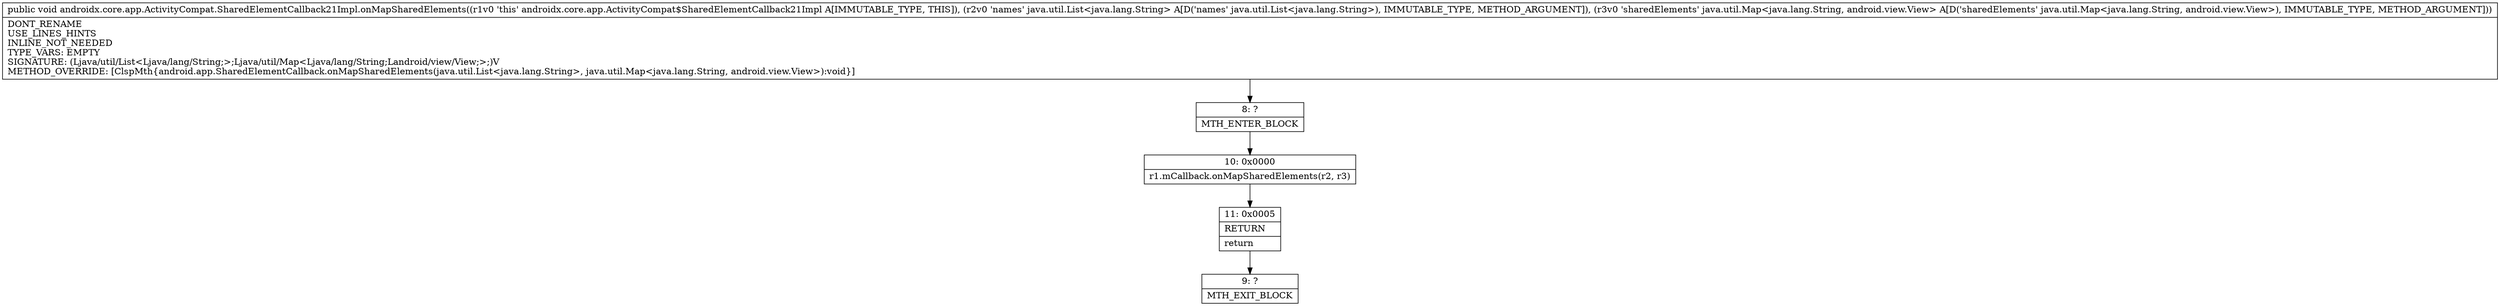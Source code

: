digraph "CFG forandroidx.core.app.ActivityCompat.SharedElementCallback21Impl.onMapSharedElements(Ljava\/util\/List;Ljava\/util\/Map;)V" {
Node_8 [shape=record,label="{8\:\ ?|MTH_ENTER_BLOCK\l}"];
Node_10 [shape=record,label="{10\:\ 0x0000|r1.mCallback.onMapSharedElements(r2, r3)\l}"];
Node_11 [shape=record,label="{11\:\ 0x0005|RETURN\l|return\l}"];
Node_9 [shape=record,label="{9\:\ ?|MTH_EXIT_BLOCK\l}"];
MethodNode[shape=record,label="{public void androidx.core.app.ActivityCompat.SharedElementCallback21Impl.onMapSharedElements((r1v0 'this' androidx.core.app.ActivityCompat$SharedElementCallback21Impl A[IMMUTABLE_TYPE, THIS]), (r2v0 'names' java.util.List\<java.lang.String\> A[D('names' java.util.List\<java.lang.String\>), IMMUTABLE_TYPE, METHOD_ARGUMENT]), (r3v0 'sharedElements' java.util.Map\<java.lang.String, android.view.View\> A[D('sharedElements' java.util.Map\<java.lang.String, android.view.View\>), IMMUTABLE_TYPE, METHOD_ARGUMENT]))  | DONT_RENAME\lUSE_LINES_HINTS\lINLINE_NOT_NEEDED\lTYPE_VARS: EMPTY\lSIGNATURE: (Ljava\/util\/List\<Ljava\/lang\/String;\>;Ljava\/util\/Map\<Ljava\/lang\/String;Landroid\/view\/View;\>;)V\lMETHOD_OVERRIDE: [ClspMth\{android.app.SharedElementCallback.onMapSharedElements(java.util.List\<java.lang.String\>, java.util.Map\<java.lang.String, android.view.View\>):void\}]\l}"];
MethodNode -> Node_8;Node_8 -> Node_10;
Node_10 -> Node_11;
Node_11 -> Node_9;
}

